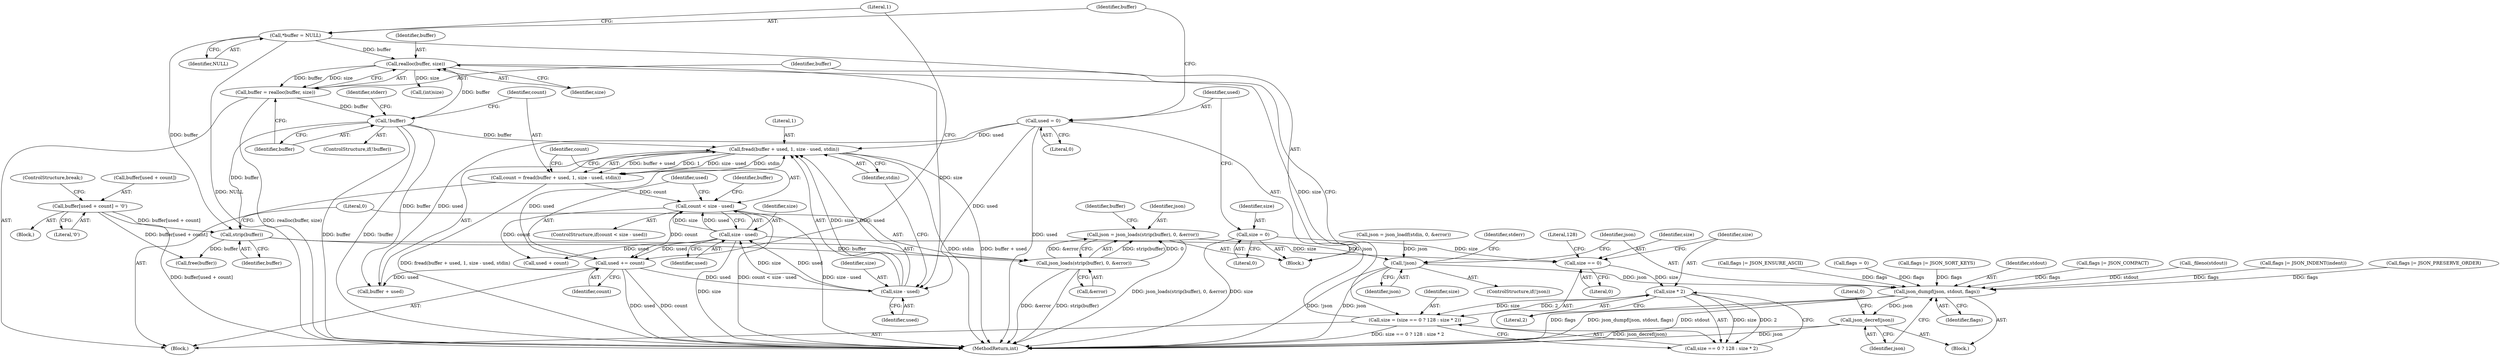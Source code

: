 digraph "0_jansson_8f80c2d83808150724d31793e6ade92749b1faa4_11@pointer" {
"1000248" [label="(Call,json = json_loads(strip(buffer), 0, &error))"];
"1000250" [label="(Call,json_loads(strip(buffer), 0, &error))"];
"1000251" [label="(Call,strip(buffer))"];
"1000185" [label="(Call,*buffer = NULL)"];
"1000237" [label="(Call,buffer[used + count] = '\0')"];
"1000208" [label="(Call,!buffer)"];
"1000202" [label="(Call,buffer = realloc(buffer, size))"];
"1000204" [label="(Call,realloc(buffer, size))"];
"1000192" [label="(Call,size = (size == 0 ? 128 : size * 2))"];
"1000199" [label="(Call,size * 2)"];
"1000195" [label="(Call,size == 0)"];
"1000177" [label="(Call,size = 0)"];
"1000233" [label="(Call,size - used)"];
"1000226" [label="(Call,size - used)"];
"1000181" [label="(Call,used = 0)"];
"1000245" [label="(Call,used += count)"];
"1000231" [label="(Call,count < size - used)"];
"1000219" [label="(Call,count = fread(buffer + used, 1, size - used, stdin))"];
"1000221" [label="(Call,fread(buffer + used, 1, size - used, stdin))"];
"1000267" [label="(Call,!json)"];
"1000287" [label="(Call,json_dumpf(json, stdout, flags))"];
"1000291" [label="(Call,json_decref(json))"];
"1000227" [label="(Identifier,size)"];
"1000193" [label="(Identifier,size)"];
"1000202" [label="(Call,buffer = realloc(buffer, size))"];
"1000295" [label="(MethodReturn,int)"];
"1000287" [label="(Call,json_dumpf(json, stdout, flags))"];
"1000233" [label="(Call,size - used)"];
"1000254" [label="(Call,&error)"];
"1000243" [label="(Literal,'\0')"];
"1000212" [label="(Identifier,stderr)"];
"1000194" [label="(Call,size == 0 ? 128 : size * 2)"];
"1000157" [label="(Call,flags |= JSON_ENSURE_ASCII)"];
"1000186" [label="(Identifier,buffer)"];
"1000221" [label="(Call,fread(buffer + used, 1, size - used, stdin))"];
"1000187" [label="(Identifier,NULL)"];
"1000200" [label="(Identifier,size)"];
"1000267" [label="(Call,!json)"];
"1000106" [label="(Call,flags = 0)"];
"1000183" [label="(Literal,0)"];
"1000225" [label="(Literal,1)"];
"1000103" [label="(Block,)"];
"1000244" [label="(ControlStructure,break;)"];
"1000203" [label="(Identifier,buffer)"];
"1000251" [label="(Call,strip(buffer))"];
"1000181" [label="(Call,used = 0)"];
"1000248" [label="(Call,json = json_loads(strip(buffer), 0, &error))"];
"1000204" [label="(Call,realloc(buffer, size))"];
"1000234" [label="(Identifier,size)"];
"1000288" [label="(Identifier,json)"];
"1000214" [label="(Call,(int)size)"];
"1000268" [label="(Identifier,json)"];
"1000198" [label="(Literal,128)"];
"1000175" [label="(Block,)"];
"1000178" [label="(Identifier,size)"];
"1000292" [label="(Identifier,json)"];
"1000266" [label="(ControlStructure,if(!json))"];
"1000228" [label="(Identifier,used)"];
"1000222" [label="(Call,buffer + used)"];
"1000259" [label="(Call,json = json_loadf(stdin, 0, &error))"];
"1000240" [label="(Call,used + count)"];
"1000169" [label="(Call,flags |= JSON_SORT_KEYS)"];
"1000236" [label="(Block,)"];
"1000235" [label="(Identifier,used)"];
"1000196" [label="(Identifier,size)"];
"1000290" [label="(Identifier,flags)"];
"1000252" [label="(Identifier,buffer)"];
"1000289" [label="(Identifier,stdout)"];
"1000151" [label="(Call,flags |= JSON_COMPACT)"];
"1000219" [label="(Call,count = fread(buffer + used, 1, size - used, stdin))"];
"1000294" [label="(Literal,0)"];
"1000229" [label="(Identifier,stdin)"];
"1000192" [label="(Call,size = (size == 0 ? 128 : size * 2))"];
"1000177" [label="(Call,size = 0)"];
"1000195" [label="(Call,size == 0)"];
"1000231" [label="(Call,count < size - used)"];
"1000112" [label="(Call,_fileno(stdout))"];
"1000182" [label="(Identifier,used)"];
"1000257" [label="(Identifier,buffer)"];
"1000245" [label="(Call,used += count)"];
"1000249" [label="(Identifier,json)"];
"1000179" [label="(Literal,0)"];
"1000256" [label="(Call,free(buffer))"];
"1000271" [label="(Identifier,stderr)"];
"1000237" [label="(Call,buffer[used + count] = '\0')"];
"1000209" [label="(Identifier,buffer)"];
"1000226" [label="(Call,size - used)"];
"1000246" [label="(Identifier,used)"];
"1000206" [label="(Identifier,size)"];
"1000142" [label="(Call,flags |= JSON_INDENT(indent))"];
"1000205" [label="(Identifier,buffer)"];
"1000207" [label="(ControlStructure,if(!buffer))"];
"1000185" [label="(Call,*buffer = NULL)"];
"1000238" [label="(Call,buffer[used + count])"];
"1000250" [label="(Call,json_loads(strip(buffer), 0, &error))"];
"1000201" [label="(Literal,2)"];
"1000253" [label="(Literal,0)"];
"1000291" [label="(Call,json_decref(json))"];
"1000208" [label="(Call,!buffer)"];
"1000197" [label="(Literal,0)"];
"1000189" [label="(Literal,1)"];
"1000232" [label="(Identifier,count)"];
"1000163" [label="(Call,flags |= JSON_PRESERVE_ORDER)"];
"1000190" [label="(Block,)"];
"1000247" [label="(Identifier,count)"];
"1000220" [label="(Identifier,count)"];
"1000199" [label="(Call,size * 2)"];
"1000230" [label="(ControlStructure,if(count < size - used))"];
"1000239" [label="(Identifier,buffer)"];
"1000248" -> "1000175"  [label="AST: "];
"1000248" -> "1000250"  [label="CFG: "];
"1000249" -> "1000248"  [label="AST: "];
"1000250" -> "1000248"  [label="AST: "];
"1000257" -> "1000248"  [label="CFG: "];
"1000248" -> "1000295"  [label="DDG: json_loads(strip(buffer), 0, &error)"];
"1000250" -> "1000248"  [label="DDG: strip(buffer)"];
"1000250" -> "1000248"  [label="DDG: 0"];
"1000250" -> "1000248"  [label="DDG: &error"];
"1000248" -> "1000267"  [label="DDG: json"];
"1000250" -> "1000254"  [label="CFG: "];
"1000251" -> "1000250"  [label="AST: "];
"1000253" -> "1000250"  [label="AST: "];
"1000254" -> "1000250"  [label="AST: "];
"1000250" -> "1000295"  [label="DDG: strip(buffer)"];
"1000250" -> "1000295"  [label="DDG: &error"];
"1000251" -> "1000250"  [label="DDG: buffer"];
"1000251" -> "1000252"  [label="CFG: "];
"1000252" -> "1000251"  [label="AST: "];
"1000253" -> "1000251"  [label="CFG: "];
"1000185" -> "1000251"  [label="DDG: buffer"];
"1000237" -> "1000251"  [label="DDG: buffer[used + count]"];
"1000208" -> "1000251"  [label="DDG: buffer"];
"1000251" -> "1000256"  [label="DDG: buffer"];
"1000185" -> "1000175"  [label="AST: "];
"1000185" -> "1000187"  [label="CFG: "];
"1000186" -> "1000185"  [label="AST: "];
"1000187" -> "1000185"  [label="AST: "];
"1000189" -> "1000185"  [label="CFG: "];
"1000185" -> "1000295"  [label="DDG: NULL"];
"1000185" -> "1000204"  [label="DDG: buffer"];
"1000237" -> "1000236"  [label="AST: "];
"1000237" -> "1000243"  [label="CFG: "];
"1000238" -> "1000237"  [label="AST: "];
"1000243" -> "1000237"  [label="AST: "];
"1000244" -> "1000237"  [label="CFG: "];
"1000237" -> "1000295"  [label="DDG: buffer[used + count]"];
"1000237" -> "1000256"  [label="DDG: buffer[used + count]"];
"1000208" -> "1000207"  [label="AST: "];
"1000208" -> "1000209"  [label="CFG: "];
"1000209" -> "1000208"  [label="AST: "];
"1000212" -> "1000208"  [label="CFG: "];
"1000220" -> "1000208"  [label="CFG: "];
"1000208" -> "1000295"  [label="DDG: buffer"];
"1000208" -> "1000295"  [label="DDG: !buffer"];
"1000208" -> "1000204"  [label="DDG: buffer"];
"1000202" -> "1000208"  [label="DDG: buffer"];
"1000208" -> "1000221"  [label="DDG: buffer"];
"1000208" -> "1000222"  [label="DDG: buffer"];
"1000202" -> "1000190"  [label="AST: "];
"1000202" -> "1000204"  [label="CFG: "];
"1000203" -> "1000202"  [label="AST: "];
"1000204" -> "1000202"  [label="AST: "];
"1000209" -> "1000202"  [label="CFG: "];
"1000202" -> "1000295"  [label="DDG: realloc(buffer, size)"];
"1000204" -> "1000202"  [label="DDG: buffer"];
"1000204" -> "1000202"  [label="DDG: size"];
"1000204" -> "1000206"  [label="CFG: "];
"1000205" -> "1000204"  [label="AST: "];
"1000206" -> "1000204"  [label="AST: "];
"1000192" -> "1000204"  [label="DDG: size"];
"1000204" -> "1000214"  [label="DDG: size"];
"1000204" -> "1000226"  [label="DDG: size"];
"1000192" -> "1000190"  [label="AST: "];
"1000192" -> "1000194"  [label="CFG: "];
"1000193" -> "1000192"  [label="AST: "];
"1000194" -> "1000192"  [label="AST: "];
"1000203" -> "1000192"  [label="CFG: "];
"1000192" -> "1000295"  [label="DDG: size == 0 ? 128 : size * 2"];
"1000199" -> "1000192"  [label="DDG: size"];
"1000199" -> "1000192"  [label="DDG: 2"];
"1000199" -> "1000194"  [label="AST: "];
"1000199" -> "1000201"  [label="CFG: "];
"1000200" -> "1000199"  [label="AST: "];
"1000201" -> "1000199"  [label="AST: "];
"1000194" -> "1000199"  [label="CFG: "];
"1000199" -> "1000194"  [label="DDG: size"];
"1000199" -> "1000194"  [label="DDG: 2"];
"1000195" -> "1000199"  [label="DDG: size"];
"1000195" -> "1000194"  [label="AST: "];
"1000195" -> "1000197"  [label="CFG: "];
"1000196" -> "1000195"  [label="AST: "];
"1000197" -> "1000195"  [label="AST: "];
"1000198" -> "1000195"  [label="CFG: "];
"1000200" -> "1000195"  [label="CFG: "];
"1000177" -> "1000195"  [label="DDG: size"];
"1000233" -> "1000195"  [label="DDG: size"];
"1000177" -> "1000175"  [label="AST: "];
"1000177" -> "1000179"  [label="CFG: "];
"1000178" -> "1000177"  [label="AST: "];
"1000179" -> "1000177"  [label="AST: "];
"1000182" -> "1000177"  [label="CFG: "];
"1000177" -> "1000295"  [label="DDG: size"];
"1000233" -> "1000231"  [label="AST: "];
"1000233" -> "1000235"  [label="CFG: "];
"1000234" -> "1000233"  [label="AST: "];
"1000235" -> "1000233"  [label="AST: "];
"1000231" -> "1000233"  [label="CFG: "];
"1000233" -> "1000295"  [label="DDG: size"];
"1000233" -> "1000231"  [label="DDG: size"];
"1000233" -> "1000231"  [label="DDG: used"];
"1000226" -> "1000233"  [label="DDG: size"];
"1000226" -> "1000233"  [label="DDG: used"];
"1000233" -> "1000240"  [label="DDG: used"];
"1000233" -> "1000245"  [label="DDG: used"];
"1000226" -> "1000221"  [label="AST: "];
"1000226" -> "1000228"  [label="CFG: "];
"1000227" -> "1000226"  [label="AST: "];
"1000228" -> "1000226"  [label="AST: "];
"1000229" -> "1000226"  [label="CFG: "];
"1000226" -> "1000221"  [label="DDG: size"];
"1000226" -> "1000221"  [label="DDG: used"];
"1000181" -> "1000226"  [label="DDG: used"];
"1000245" -> "1000226"  [label="DDG: used"];
"1000181" -> "1000175"  [label="AST: "];
"1000181" -> "1000183"  [label="CFG: "];
"1000182" -> "1000181"  [label="AST: "];
"1000183" -> "1000181"  [label="AST: "];
"1000186" -> "1000181"  [label="CFG: "];
"1000181" -> "1000295"  [label="DDG: used"];
"1000181" -> "1000221"  [label="DDG: used"];
"1000181" -> "1000222"  [label="DDG: used"];
"1000245" -> "1000190"  [label="AST: "];
"1000245" -> "1000247"  [label="CFG: "];
"1000246" -> "1000245"  [label="AST: "];
"1000247" -> "1000245"  [label="AST: "];
"1000189" -> "1000245"  [label="CFG: "];
"1000245" -> "1000295"  [label="DDG: used"];
"1000245" -> "1000295"  [label="DDG: count"];
"1000245" -> "1000221"  [label="DDG: used"];
"1000245" -> "1000222"  [label="DDG: used"];
"1000231" -> "1000245"  [label="DDG: count"];
"1000231" -> "1000230"  [label="AST: "];
"1000232" -> "1000231"  [label="AST: "];
"1000239" -> "1000231"  [label="CFG: "];
"1000246" -> "1000231"  [label="CFG: "];
"1000231" -> "1000295"  [label="DDG: size - used"];
"1000231" -> "1000295"  [label="DDG: count < size - used"];
"1000219" -> "1000231"  [label="DDG: count"];
"1000231" -> "1000240"  [label="DDG: count"];
"1000219" -> "1000190"  [label="AST: "];
"1000219" -> "1000221"  [label="CFG: "];
"1000220" -> "1000219"  [label="AST: "];
"1000221" -> "1000219"  [label="AST: "];
"1000232" -> "1000219"  [label="CFG: "];
"1000219" -> "1000295"  [label="DDG: fread(buffer + used, 1, size - used, stdin)"];
"1000221" -> "1000219"  [label="DDG: buffer + used"];
"1000221" -> "1000219"  [label="DDG: 1"];
"1000221" -> "1000219"  [label="DDG: size - used"];
"1000221" -> "1000219"  [label="DDG: stdin"];
"1000221" -> "1000229"  [label="CFG: "];
"1000222" -> "1000221"  [label="AST: "];
"1000225" -> "1000221"  [label="AST: "];
"1000229" -> "1000221"  [label="AST: "];
"1000221" -> "1000295"  [label="DDG: stdin"];
"1000221" -> "1000295"  [label="DDG: buffer + used"];
"1000267" -> "1000266"  [label="AST: "];
"1000267" -> "1000268"  [label="CFG: "];
"1000268" -> "1000267"  [label="AST: "];
"1000271" -> "1000267"  [label="CFG: "];
"1000288" -> "1000267"  [label="CFG: "];
"1000267" -> "1000295"  [label="DDG: json"];
"1000267" -> "1000295"  [label="DDG: !json"];
"1000259" -> "1000267"  [label="DDG: json"];
"1000267" -> "1000287"  [label="DDG: json"];
"1000287" -> "1000103"  [label="AST: "];
"1000287" -> "1000290"  [label="CFG: "];
"1000288" -> "1000287"  [label="AST: "];
"1000289" -> "1000287"  [label="AST: "];
"1000290" -> "1000287"  [label="AST: "];
"1000292" -> "1000287"  [label="CFG: "];
"1000287" -> "1000295"  [label="DDG: flags"];
"1000287" -> "1000295"  [label="DDG: json_dumpf(json, stdout, flags)"];
"1000287" -> "1000295"  [label="DDG: stdout"];
"1000112" -> "1000287"  [label="DDG: stdout"];
"1000163" -> "1000287"  [label="DDG: flags"];
"1000106" -> "1000287"  [label="DDG: flags"];
"1000151" -> "1000287"  [label="DDG: flags"];
"1000157" -> "1000287"  [label="DDG: flags"];
"1000142" -> "1000287"  [label="DDG: flags"];
"1000169" -> "1000287"  [label="DDG: flags"];
"1000287" -> "1000291"  [label="DDG: json"];
"1000291" -> "1000103"  [label="AST: "];
"1000291" -> "1000292"  [label="CFG: "];
"1000292" -> "1000291"  [label="AST: "];
"1000294" -> "1000291"  [label="CFG: "];
"1000291" -> "1000295"  [label="DDG: json_decref(json)"];
"1000291" -> "1000295"  [label="DDG: json"];
}
